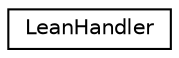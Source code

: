 digraph "Graphical Class Hierarchy"
{
 // LATEX_PDF_SIZE
  edge [fontname="Helvetica",fontsize="10",labelfontname="Helvetica",labelfontsize="10"];
  node [fontname="Helvetica",fontsize="10",shape=record];
  rankdir="LR";
  Node0 [label="LeanHandler",height=0.2,width=0.4,color="black", fillcolor="white", style="filled",URL="$class_lean_handler.html",tooltip=" "];
}
